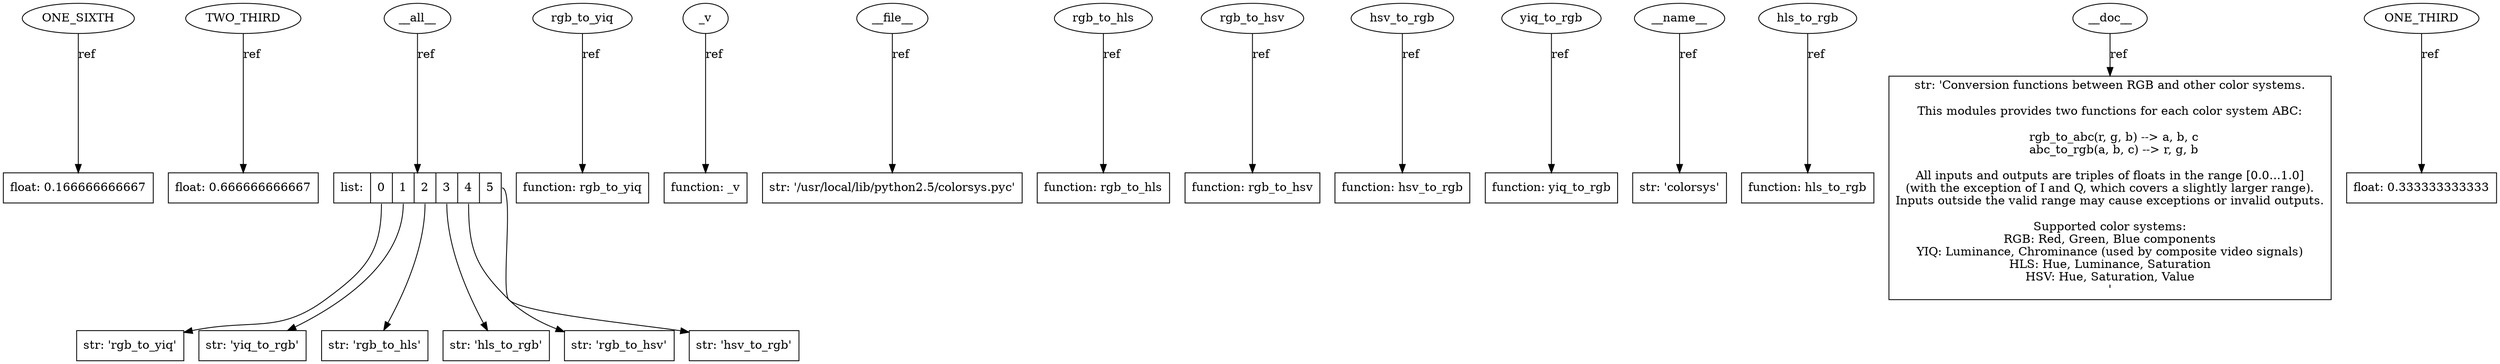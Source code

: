 digraph G {
    overlap=false;

    name3926400 [label="ONE_SIXTH", shape="ellipse"];
    float8618580 [label="float: 0.166666666667", shape="box"];
    name3926240 [label="TWO_THIRD", shape="ellipse"];
    float8618564 [label="float: 0.666666666667", shape="box"];
    name1744448 [label="__all__", shape="ellipse"];
    list3754224 [label="list: | <0> 0|<1> 1|<2> 2|<3> 3|<4> 4|<5> 5", shape="record"];
    str3925320 [label="str: 'rgb_to_yiq'", shape="box"];
    str3925040 [label="str: 'yiq_to_rgb'", shape="box"];
    str3925680 [label="str: 'rgb_to_hls'", shape="box"];
    str3925800 [label="str: 'hls_to_rgb'", shape="box"];
    str3925720 [label="str: 'rgb_to_hsv'", shape="box"];
    str3925920 [label="str: 'hsv_to_rgb'", shape="box"];
    name3925320 [label="rgb_to_yiq", shape="ellipse"];
    function3801648 [label="function: rgb_to_yiq", shape="box"];
    name3806080 [label="_v", shape="ellipse"];
    function3804016 [label="function: _v", shape="box"];
    name1686528 [label="__file__", shape="ellipse"];
    str3801568 [label="str: '/usr/local/lib/python2.5/colorsys.pyc'", shape="box"];
    name3925680 [label="rgb_to_hls", shape="ellipse"];
    function3802928 [label="function: rgb_to_hls", shape="box"];
    name3925720 [label="rgb_to_hsv", shape="ellipse"];
    function3922480 [label="function: rgb_to_hsv", shape="box"];
    name3925920 [label="hsv_to_rgb", shape="ellipse"];
    function3921712 [label="function: hsv_to_rgb", shape="box"];
    name3925040 [label="yiq_to_rgb", shape="ellipse"];
    function3802864 [label="function: yiq_to_rgb", shape="box"];
    name1599392 [label="__name__", shape="ellipse"];
    str3806144 [label="str: 'colorsys'", shape="box"];
    name3925800 [label="hls_to_rgb", shape="ellipse"];
    function3803952 [label="function: hls_to_rgb", shape="box"];
    name1599232 [label="__doc__", shape="ellipse"];
    str8890368 [label="str: 'Conversion functions between RGB and other color systems.\n\nThis modules provides two functions for each color system ABC:\n\n  rgb_to_abc(r, g, b) --> a, b, c\n  abc_to_rgb(a, b, c) --> r, g, b\n\nAll inputs and outputs are triples of floats in the range [0.0...1.0]\n(with the exception of I and Q, which covers a slightly larger range).\nInputs outside the valid range may cause exceptions or invalid outputs.\n\nSupported color systems:\nRGB: Red, Green, Blue components\nYIQ: Luminance, Chrominance (used by composite video signals)\nHLS: Hue, Luminance, Saturation\nHSV: Hue, Saturation, Value\n'", shape="box"];
    name3925840 [label="ONE_THIRD", shape="ellipse"];
    float8618596 [label="float: 0.333333333333", shape="box"];

    list3754224:0 -> str3925320 [label=""];
    list3754224:1 -> str3925040 [label=""];
    list3754224:2 -> str3925680 [label=""];
    list3754224:3 -> str3925800 [label=""];
    list3754224:4 -> str3925720 [label=""];
    list3754224:5 -> str3925920 [label=""];
    name3926400 -> float8618580 [label="ref"];
    name3926240 -> float8618564 [label="ref"];
    name1744448 -> list3754224 [label="ref"];
    name3925320 -> function3801648 [label="ref"];
    name3806080 -> function3804016 [label="ref"];
    name1686528 -> str3801568 [label="ref"];
    name3925680 -> function3802928 [label="ref"];
    name3925720 -> function3922480 [label="ref"];
    name3925920 -> function3921712 [label="ref"];
    name3925040 -> function3802864 [label="ref"];
    name1599392 -> str3806144 [label="ref"];
    name3925800 -> function3803952 [label="ref"];
    name1599232 -> str8890368 [label="ref"];
    name3925840 -> float8618596 [label="ref"];

}
